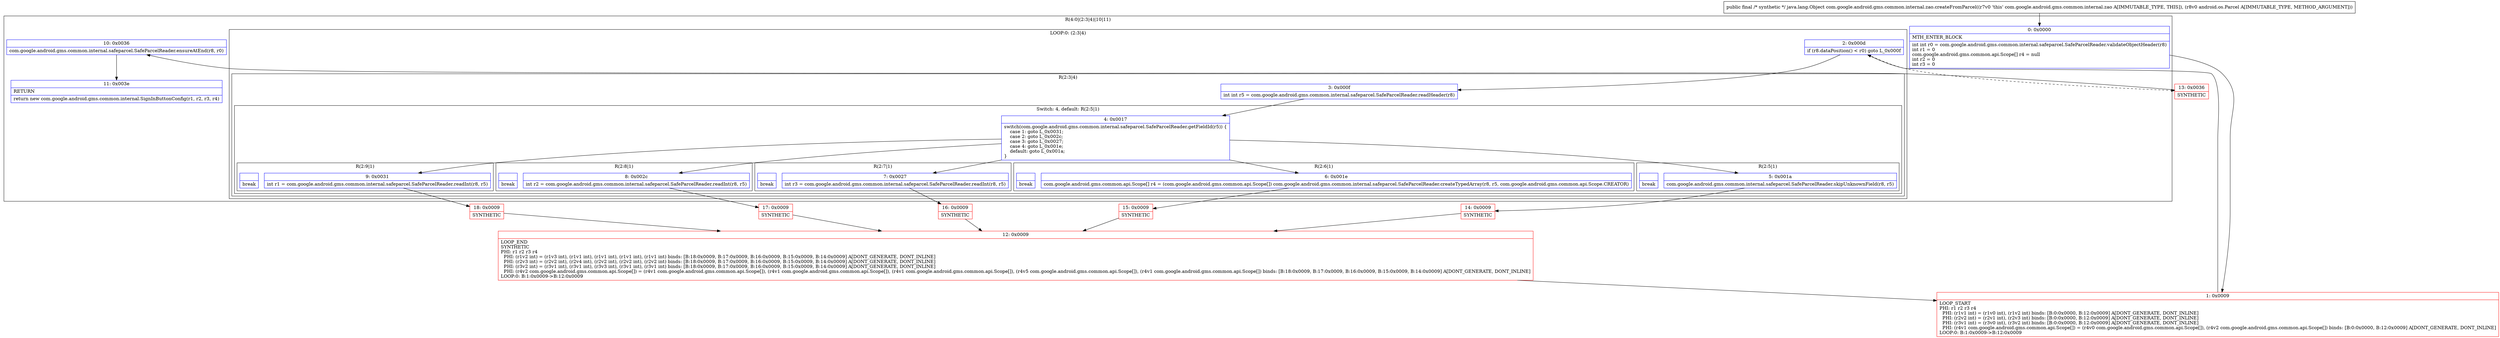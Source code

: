 digraph "CFG forcom.google.android.gms.common.internal.zao.createFromParcel(Landroid\/os\/Parcel;)Ljava\/lang\/Object;" {
subgraph cluster_Region_292290422 {
label = "R(4:0|(2:3|4)|10|11)";
node [shape=record,color=blue];
Node_0 [shape=record,label="{0\:\ 0x0000|MTH_ENTER_BLOCK\l|int int r0 = com.google.android.gms.common.internal.safeparcel.SafeParcelReader.validateObjectHeader(r8)\lint r1 = 0\lcom.google.android.gms.common.api.Scope[] r4 = null\lint r2 = 0\lint r3 = 0\l}"];
subgraph cluster_LoopRegion_2137439288 {
label = "LOOP:0: (2:3|4)";
node [shape=record,color=blue];
Node_2 [shape=record,label="{2\:\ 0x000d|if (r8.dataPosition() \< r0) goto L_0x000f\l}"];
subgraph cluster_Region_535401536 {
label = "R(2:3|4)";
node [shape=record,color=blue];
Node_3 [shape=record,label="{3\:\ 0x000f|int int r5 = com.google.android.gms.common.internal.safeparcel.SafeParcelReader.readHeader(r8)\l}"];
subgraph cluster_SwitchRegion_892264698 {
label = "Switch: 4, default: R(2:5|1)";
node [shape=record,color=blue];
Node_4 [shape=record,label="{4\:\ 0x0017|switch(com.google.android.gms.common.internal.safeparcel.SafeParcelReader.getFieldId(r5)) \{\l    case 1: goto L_0x0031;\l    case 2: goto L_0x002c;\l    case 3: goto L_0x0027;\l    case 4: goto L_0x001e;\l    default: goto L_0x001a;\l\}\l}"];
subgraph cluster_Region_891251340 {
label = "R(2:9|1)";
node [shape=record,color=blue];
Node_9 [shape=record,label="{9\:\ 0x0031|int r1 = com.google.android.gms.common.internal.safeparcel.SafeParcelReader.readInt(r8, r5)\l}"];
Node_InsnContainer_24435358 [shape=record,label="{|break\l}"];
}
subgraph cluster_Region_463546331 {
label = "R(2:8|1)";
node [shape=record,color=blue];
Node_8 [shape=record,label="{8\:\ 0x002c|int r2 = com.google.android.gms.common.internal.safeparcel.SafeParcelReader.readInt(r8, r5)\l}"];
Node_InsnContainer_987694213 [shape=record,label="{|break\l}"];
}
subgraph cluster_Region_1366085611 {
label = "R(2:7|1)";
node [shape=record,color=blue];
Node_7 [shape=record,label="{7\:\ 0x0027|int r3 = com.google.android.gms.common.internal.safeparcel.SafeParcelReader.readInt(r8, r5)\l}"];
Node_InsnContainer_306658611 [shape=record,label="{|break\l}"];
}
subgraph cluster_Region_1442837085 {
label = "R(2:6|1)";
node [shape=record,color=blue];
Node_6 [shape=record,label="{6\:\ 0x001e|com.google.android.gms.common.api.Scope[] r4 = (com.google.android.gms.common.api.Scope[]) com.google.android.gms.common.internal.safeparcel.SafeParcelReader.createTypedArray(r8, r5, com.google.android.gms.common.api.Scope.CREATOR)\l}"];
Node_InsnContainer_792496831 [shape=record,label="{|break\l}"];
}
subgraph cluster_Region_656643707 {
label = "R(2:5|1)";
node [shape=record,color=blue];
Node_5 [shape=record,label="{5\:\ 0x001a|com.google.android.gms.common.internal.safeparcel.SafeParcelReader.skipUnknownField(r8, r5)\l}"];
Node_InsnContainer_138089964 [shape=record,label="{|break\l}"];
}
}
}
}
Node_10 [shape=record,label="{10\:\ 0x0036|com.google.android.gms.common.internal.safeparcel.SafeParcelReader.ensureAtEnd(r8, r0)\l}"];
Node_11 [shape=record,label="{11\:\ 0x003e|RETURN\l|return new com.google.android.gms.common.internal.SignInButtonConfig(r1, r2, r3, r4)\l}"];
}
Node_1 [shape=record,color=red,label="{1\:\ 0x0009|LOOP_START\lPHI: r1 r2 r3 r4 \l  PHI: (r1v1 int) = (r1v0 int), (r1v2 int) binds: [B:0:0x0000, B:12:0x0009] A[DONT_GENERATE, DONT_INLINE]\l  PHI: (r2v2 int) = (r2v1 int), (r2v3 int) binds: [B:0:0x0000, B:12:0x0009] A[DONT_GENERATE, DONT_INLINE]\l  PHI: (r3v1 int) = (r3v0 int), (r3v2 int) binds: [B:0:0x0000, B:12:0x0009] A[DONT_GENERATE, DONT_INLINE]\l  PHI: (r4v1 com.google.android.gms.common.api.Scope[]) = (r4v0 com.google.android.gms.common.api.Scope[]), (r4v2 com.google.android.gms.common.api.Scope[]) binds: [B:0:0x0000, B:12:0x0009] A[DONT_GENERATE, DONT_INLINE]\lLOOP:0: B:1:0x0009\-\>B:12:0x0009\l}"];
Node_12 [shape=record,color=red,label="{12\:\ 0x0009|LOOP_END\lSYNTHETIC\lPHI: r1 r2 r3 r4 \l  PHI: (r1v2 int) = (r1v3 int), (r1v1 int), (r1v1 int), (r1v1 int), (r1v1 int) binds: [B:18:0x0009, B:17:0x0009, B:16:0x0009, B:15:0x0009, B:14:0x0009] A[DONT_GENERATE, DONT_INLINE]\l  PHI: (r2v3 int) = (r2v2 int), (r2v4 int), (r2v2 int), (r2v2 int), (r2v2 int) binds: [B:18:0x0009, B:17:0x0009, B:16:0x0009, B:15:0x0009, B:14:0x0009] A[DONT_GENERATE, DONT_INLINE]\l  PHI: (r3v2 int) = (r3v1 int), (r3v1 int), (r3v3 int), (r3v1 int), (r3v1 int) binds: [B:18:0x0009, B:17:0x0009, B:16:0x0009, B:15:0x0009, B:14:0x0009] A[DONT_GENERATE, DONT_INLINE]\l  PHI: (r4v2 com.google.android.gms.common.api.Scope[]) = (r4v1 com.google.android.gms.common.api.Scope[]), (r4v1 com.google.android.gms.common.api.Scope[]), (r4v1 com.google.android.gms.common.api.Scope[]), (r4v5 com.google.android.gms.common.api.Scope[]), (r4v1 com.google.android.gms.common.api.Scope[]) binds: [B:18:0x0009, B:17:0x0009, B:16:0x0009, B:15:0x0009, B:14:0x0009] A[DONT_GENERATE, DONT_INLINE]\lLOOP:0: B:1:0x0009\-\>B:12:0x0009\l}"];
Node_13 [shape=record,color=red,label="{13\:\ 0x0036|SYNTHETIC\l}"];
Node_14 [shape=record,color=red,label="{14\:\ 0x0009|SYNTHETIC\l}"];
Node_15 [shape=record,color=red,label="{15\:\ 0x0009|SYNTHETIC\l}"];
Node_16 [shape=record,color=red,label="{16\:\ 0x0009|SYNTHETIC\l}"];
Node_17 [shape=record,color=red,label="{17\:\ 0x0009|SYNTHETIC\l}"];
Node_18 [shape=record,color=red,label="{18\:\ 0x0009|SYNTHETIC\l}"];
MethodNode[shape=record,label="{public final \/* synthetic *\/ java.lang.Object com.google.android.gms.common.internal.zao.createFromParcel((r7v0 'this' com.google.android.gms.common.internal.zao A[IMMUTABLE_TYPE, THIS]), (r8v0 android.os.Parcel A[IMMUTABLE_TYPE, METHOD_ARGUMENT])) }"];
MethodNode -> Node_0;
Node_0 -> Node_1;
Node_2 -> Node_3;
Node_2 -> Node_13[style=dashed];
Node_3 -> Node_4;
Node_4 -> Node_5;
Node_4 -> Node_6;
Node_4 -> Node_7;
Node_4 -> Node_8;
Node_4 -> Node_9;
Node_9 -> Node_18;
Node_8 -> Node_17;
Node_7 -> Node_16;
Node_6 -> Node_15;
Node_5 -> Node_14;
Node_10 -> Node_11;
Node_1 -> Node_2;
Node_12 -> Node_1;
Node_13 -> Node_10;
Node_14 -> Node_12;
Node_15 -> Node_12;
Node_16 -> Node_12;
Node_17 -> Node_12;
Node_18 -> Node_12;
}

